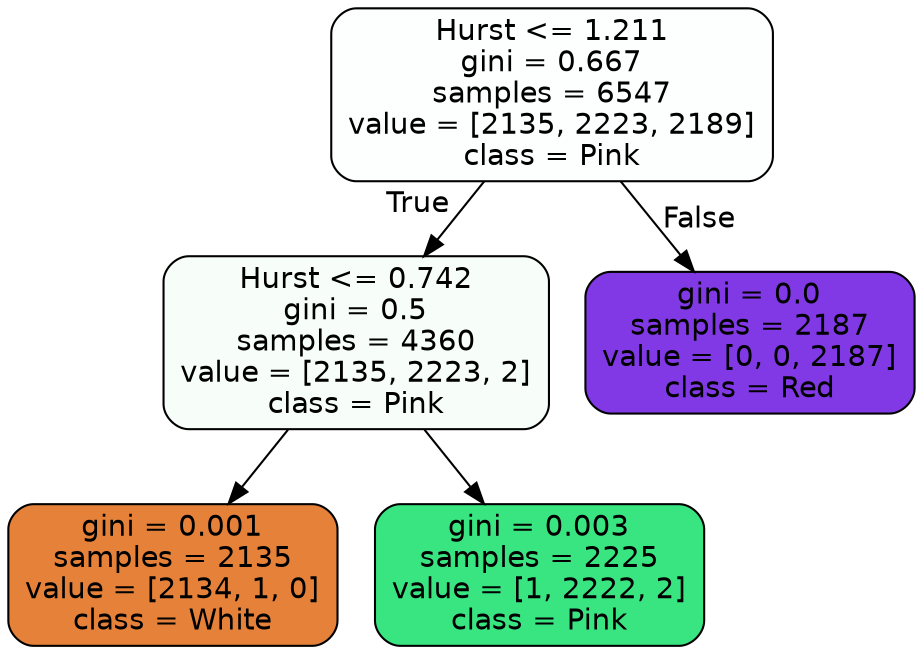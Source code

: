 digraph Tree {
node [shape=box, style="filled, rounded", color="black", fontname=helvetica] ;
edge [fontname=helvetica] ;
0 [label="Hurst <= 1.211\ngini = 0.667\nsamples = 6547\nvalue = [2135, 2223, 2189]\nclass = Pink", fillcolor="#39e58102"] ;
1 [label="Hurst <= 0.742\ngini = 0.5\nsamples = 4360\nvalue = [2135, 2223, 2]\nclass = Pink", fillcolor="#39e5810a"] ;
0 -> 1 [labeldistance=2.5, labelangle=45, headlabel="True"] ;
2 [label="gini = 0.001\nsamples = 2135\nvalue = [2134, 1, 0]\nclass = White", fillcolor="#e58139ff"] ;
1 -> 2 ;
3 [label="gini = 0.003\nsamples = 2225\nvalue = [1, 2222, 2]\nclass = Pink", fillcolor="#39e581ff"] ;
1 -> 3 ;
4 [label="gini = 0.0\nsamples = 2187\nvalue = [0, 0, 2187]\nclass = Red", fillcolor="#8139e5ff"] ;
0 -> 4 [labeldistance=2.5, labelangle=-45, headlabel="False"] ;
}